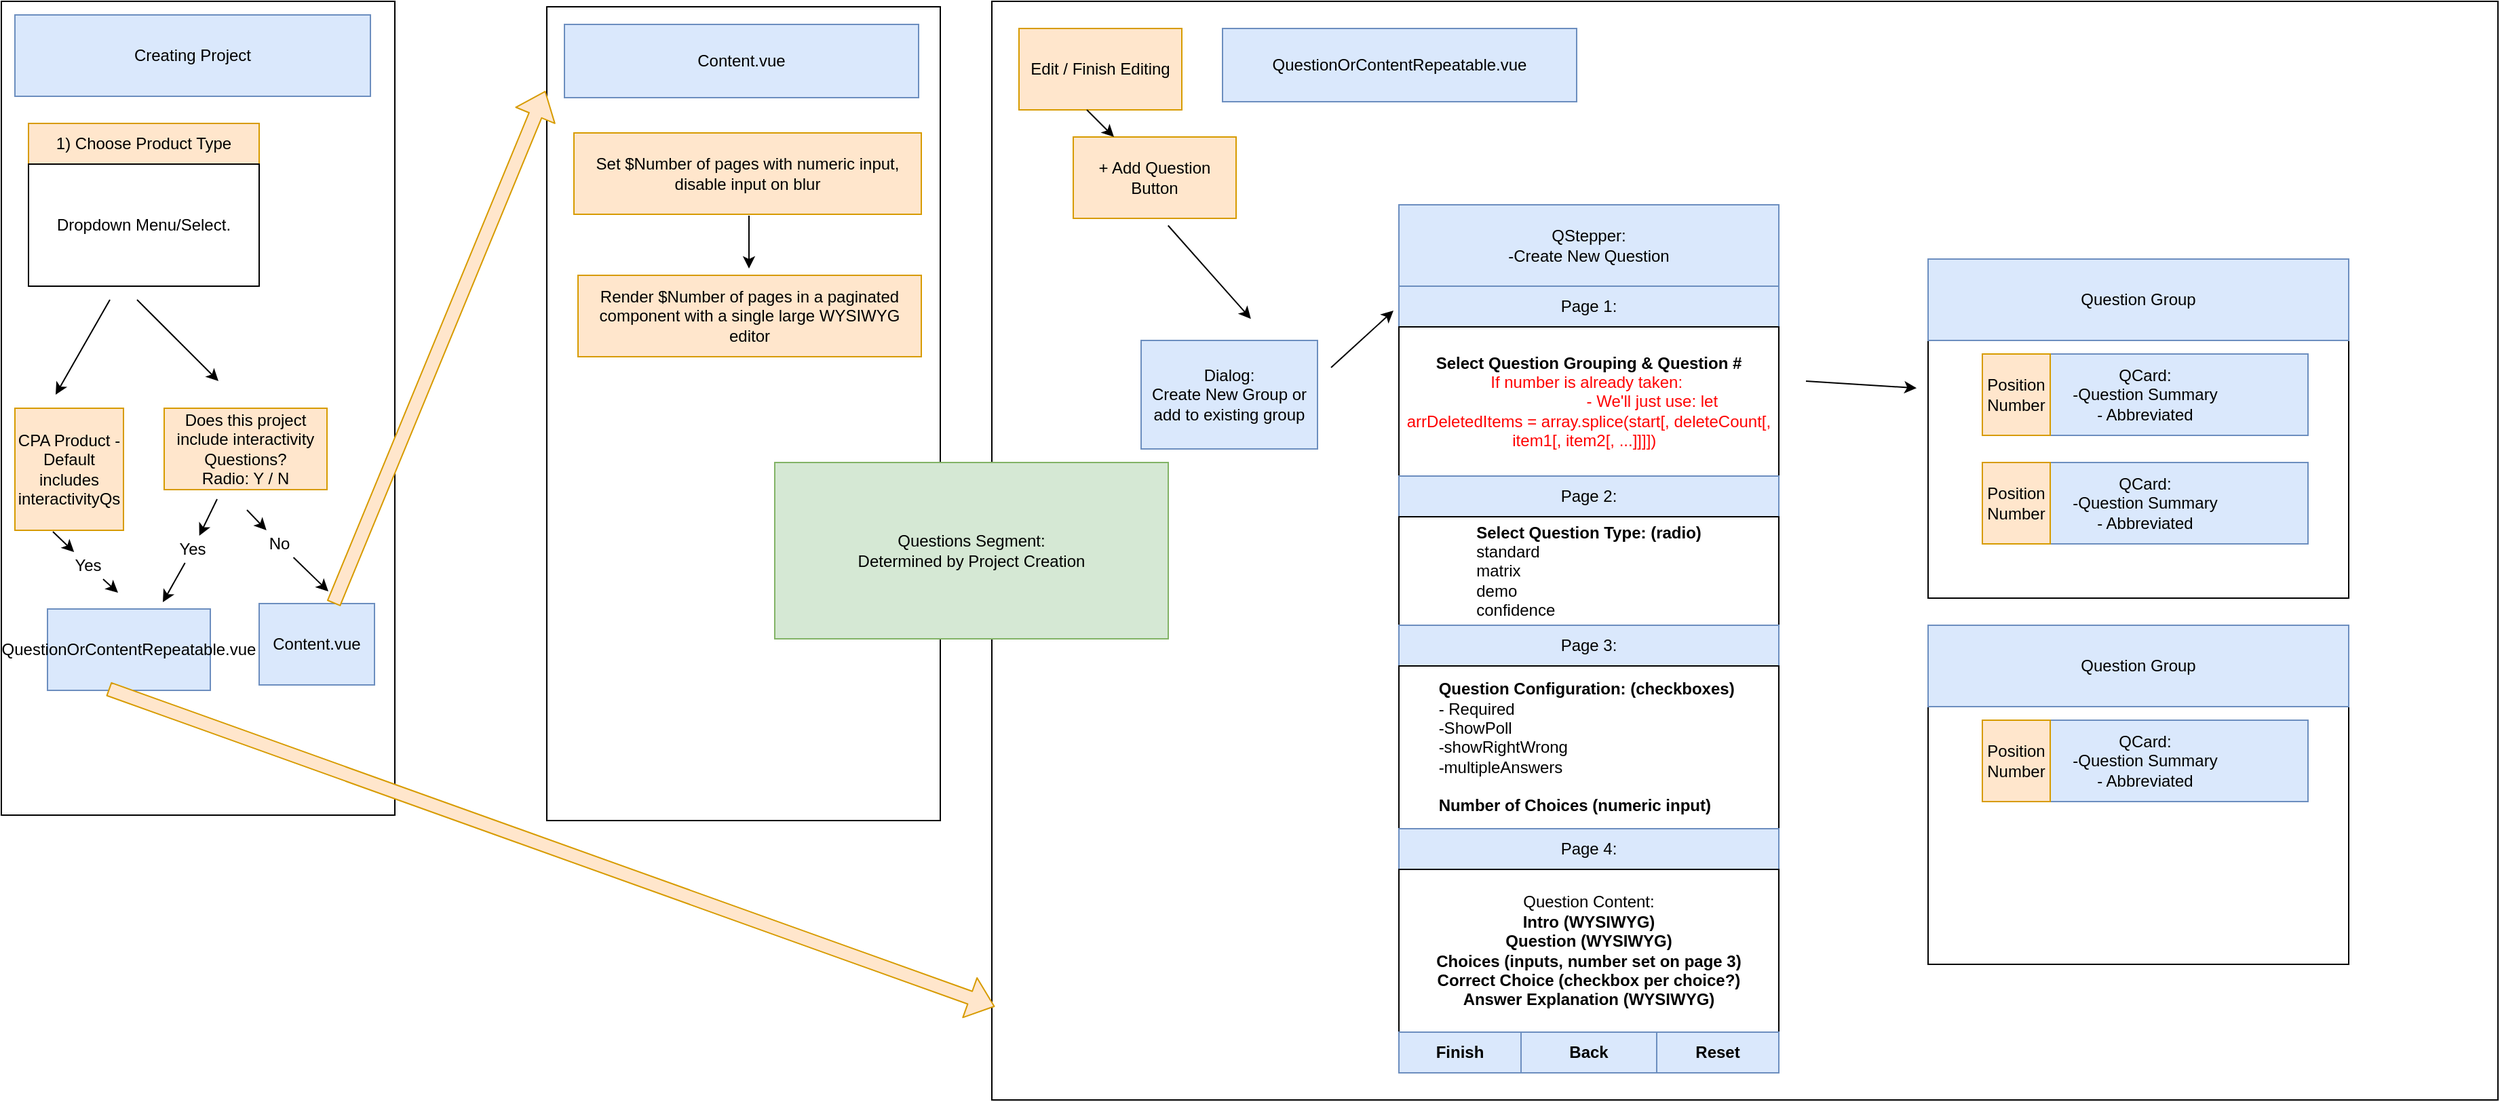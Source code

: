 <mxfile version="12.7.9" type="github">
  <diagram id="GjhX4Hwu-WbG158qiDcP" name="Page-1">
    <mxGraphModel dx="1422" dy="762" grid="1" gridSize="10" guides="0" tooltips="1" connect="0" arrows="0" fold="1" page="1" pageScale="1" pageWidth="1600" pageHeight="900" math="0" shadow="0">
      <root>
        <mxCell id="0" />
        <mxCell id="1" parent="0" />
        <mxCell id="i3TkYT_opd2rHaf6vOz7-32" value="" style="rounded=0;whiteSpace=wrap;html=1;" vertex="1" parent="1">
          <mxGeometry x="770" y="40" width="1110" height="810" as="geometry" />
        </mxCell>
        <mxCell id="i3TkYT_opd2rHaf6vOz7-52" value="" style="rounded=0;whiteSpace=wrap;html=1;" vertex="1" parent="1">
          <mxGeometry x="1460" y="230" width="310" height="250" as="geometry" />
        </mxCell>
        <mxCell id="i3TkYT_opd2rHaf6vOz7-2" value="" style="rounded=0;whiteSpace=wrap;html=1;align=center;" vertex="1" parent="1">
          <mxGeometry x="40" y="40" width="290" height="600" as="geometry" />
        </mxCell>
        <mxCell id="i3TkYT_opd2rHaf6vOz7-3" value="Creating Project" style="rounded=0;whiteSpace=wrap;html=1;fillColor=#dae8fc;strokeColor=#6c8ebf;" vertex="1" parent="1">
          <mxGeometry x="50" y="50" width="262" height="60" as="geometry" />
        </mxCell>
        <mxCell id="i3TkYT_opd2rHaf6vOz7-5" value="" style="rounded=0;whiteSpace=wrap;html=1;" vertex="1" parent="1">
          <mxGeometry x="60" y="130" width="170" height="120" as="geometry" />
        </mxCell>
        <mxCell id="i3TkYT_opd2rHaf6vOz7-4" value="1) Choose Product Type" style="rounded=0;whiteSpace=wrap;html=1;fillColor=#ffe6cc;strokeColor=#d79b00;" vertex="1" parent="1">
          <mxGeometry x="60" y="130" width="170" height="30" as="geometry" />
        </mxCell>
        <mxCell id="i3TkYT_opd2rHaf6vOz7-6" value="Dropdown Menu/Select." style="rounded=0;whiteSpace=wrap;html=1;" vertex="1" parent="1">
          <mxGeometry x="60" y="160" width="170" height="90" as="geometry" />
        </mxCell>
        <mxCell id="i3TkYT_opd2rHaf6vOz7-8" value="" style="endArrow=classic;html=1;" edge="1" parent="1">
          <mxGeometry width="50" height="50" relative="1" as="geometry">
            <mxPoint x="120" y="260" as="sourcePoint" />
            <mxPoint x="80" y="330" as="targetPoint" />
          </mxGeometry>
        </mxCell>
        <mxCell id="i3TkYT_opd2rHaf6vOz7-9" value="CPA Product - Default includes interactivityQs" style="rounded=0;whiteSpace=wrap;html=1;fillColor=#ffe6cc;strokeColor=#d79b00;" vertex="1" parent="1">
          <mxGeometry x="50" y="340" width="80" height="90" as="geometry" />
        </mxCell>
        <mxCell id="i3TkYT_opd2rHaf6vOz7-10" value="" style="endArrow=classic;html=1;" edge="1" parent="1">
          <mxGeometry width="50" height="50" relative="1" as="geometry">
            <mxPoint x="140" y="260" as="sourcePoint" />
            <mxPoint x="200" y="320" as="targetPoint" />
          </mxGeometry>
        </mxCell>
        <mxCell id="i3TkYT_opd2rHaf6vOz7-11" value="Does this project include interactivity Questions?&lt;br&gt;Radio: Y / N" style="rounded=0;whiteSpace=wrap;html=1;fillColor=#ffe6cc;strokeColor=#d79b00;" vertex="1" parent="1">
          <mxGeometry x="160" y="340" width="120" height="60" as="geometry" />
        </mxCell>
        <mxCell id="i3TkYT_opd2rHaf6vOz7-14" value="" style="endArrow=classic;html=1;" edge="1" parent="1" source="i3TkYT_opd2rHaf6vOz7-19">
          <mxGeometry width="50" height="50" relative="1" as="geometry">
            <mxPoint x="199" y="407" as="sourcePoint" />
            <mxPoint x="159" y="483" as="targetPoint" />
          </mxGeometry>
        </mxCell>
        <mxCell id="i3TkYT_opd2rHaf6vOz7-15" value="" style="endArrow=classic;html=1;" edge="1" parent="1" source="i3TkYT_opd2rHaf6vOz7-25">
          <mxGeometry width="50" height="50" relative="1" as="geometry">
            <mxPoint x="221" y="415" as="sourcePoint" />
            <mxPoint x="281" y="475" as="targetPoint" />
          </mxGeometry>
        </mxCell>
        <mxCell id="i3TkYT_opd2rHaf6vOz7-16" value="" style="endArrow=classic;html=1;" edge="1" parent="1" source="i3TkYT_opd2rHaf6vOz7-17">
          <mxGeometry width="50" height="50" relative="1" as="geometry">
            <mxPoint x="78" y="431" as="sourcePoint" />
            <mxPoint x="126" y="476" as="targetPoint" />
          </mxGeometry>
        </mxCell>
        <mxCell id="i3TkYT_opd2rHaf6vOz7-17" value="Yes" style="text;html=1;strokeColor=none;fillColor=none;align=center;verticalAlign=middle;whiteSpace=wrap;rounded=0;" vertex="1" parent="1">
          <mxGeometry x="84" y="446" width="40" height="20" as="geometry" />
        </mxCell>
        <mxCell id="i3TkYT_opd2rHaf6vOz7-18" value="" style="endArrow=classic;html=1;" edge="1" parent="1" target="i3TkYT_opd2rHaf6vOz7-17">
          <mxGeometry width="50" height="50" relative="1" as="geometry">
            <mxPoint x="78" y="431" as="sourcePoint" />
            <mxPoint x="126" y="476" as="targetPoint" />
          </mxGeometry>
        </mxCell>
        <mxCell id="i3TkYT_opd2rHaf6vOz7-19" value="Yes" style="text;html=1;strokeColor=none;fillColor=none;align=center;verticalAlign=middle;whiteSpace=wrap;rounded=0;" vertex="1" parent="1">
          <mxGeometry x="161" y="434" width="40" height="20" as="geometry" />
        </mxCell>
        <mxCell id="i3TkYT_opd2rHaf6vOz7-20" value="" style="endArrow=classic;html=1;" edge="1" parent="1" target="i3TkYT_opd2rHaf6vOz7-19">
          <mxGeometry width="50" height="50" relative="1" as="geometry">
            <mxPoint x="199" y="407" as="sourcePoint" />
            <mxPoint x="159" y="483" as="targetPoint" />
          </mxGeometry>
        </mxCell>
        <mxCell id="i3TkYT_opd2rHaf6vOz7-21" value="QuestionOrContentRepeatable.vue" style="rounded=0;whiteSpace=wrap;html=1;fillColor=#dae8fc;strokeColor=#6c8ebf;" vertex="1" parent="1">
          <mxGeometry x="74" y="488" width="120" height="60" as="geometry" />
        </mxCell>
        <mxCell id="i3TkYT_opd2rHaf6vOz7-22" value="Content.vue" style="rounded=0;whiteSpace=wrap;html=1;fillColor=#dae8fc;strokeColor=#6c8ebf;" vertex="1" parent="1">
          <mxGeometry x="230" y="484" width="85" height="60" as="geometry" />
        </mxCell>
        <mxCell id="i3TkYT_opd2rHaf6vOz7-24" value="" style="rounded=0;whiteSpace=wrap;html=1;align=center;" vertex="1" parent="1">
          <mxGeometry x="442" y="44" width="290" height="600" as="geometry" />
        </mxCell>
        <mxCell id="i3TkYT_opd2rHaf6vOz7-25" value="No" style="text;html=1;strokeColor=none;fillColor=none;align=center;verticalAlign=middle;whiteSpace=wrap;rounded=0;" vertex="1" parent="1">
          <mxGeometry x="225" y="430" width="40" height="20" as="geometry" />
        </mxCell>
        <mxCell id="i3TkYT_opd2rHaf6vOz7-26" value="" style="endArrow=classic;html=1;" edge="1" parent="1" target="i3TkYT_opd2rHaf6vOz7-25">
          <mxGeometry width="50" height="50" relative="1" as="geometry">
            <mxPoint x="221" y="415" as="sourcePoint" />
            <mxPoint x="281" y="475" as="targetPoint" />
          </mxGeometry>
        </mxCell>
        <mxCell id="i3TkYT_opd2rHaf6vOz7-27" value="Content.vue" style="rounded=0;whiteSpace=wrap;html=1;fillColor=#dae8fc;strokeColor=#6c8ebf;" vertex="1" parent="1">
          <mxGeometry x="455" y="57" width="261" height="54" as="geometry" />
        </mxCell>
        <mxCell id="i3TkYT_opd2rHaf6vOz7-28" value="Set $Number of pages with numeric input, disable input on blur" style="rounded=0;whiteSpace=wrap;html=1;fillColor=#ffe6cc;strokeColor=#d79b00;" vertex="1" parent="1">
          <mxGeometry x="462" y="137" width="256" height="60" as="geometry" />
        </mxCell>
        <mxCell id="i3TkYT_opd2rHaf6vOz7-29" value="" style="endArrow=classic;html=1;strokeColor=#000000;" edge="1" parent="1">
          <mxGeometry width="50" height="50" relative="1" as="geometry">
            <mxPoint x="591" y="198" as="sourcePoint" />
            <mxPoint x="591" y="237" as="targetPoint" />
          </mxGeometry>
        </mxCell>
        <mxCell id="i3TkYT_opd2rHaf6vOz7-30" value="Render $Number of pages in a paginated component with a single large WYSIWYG editor" style="rounded=0;whiteSpace=wrap;html=1;fillColor=#ffe6cc;strokeColor=#d79b00;" vertex="1" parent="1">
          <mxGeometry x="465" y="242" width="253" height="60" as="geometry" />
        </mxCell>
        <mxCell id="i3TkYT_opd2rHaf6vOz7-23" value="" style="shape=flexArrow;endArrow=classic;html=1;strokeColor=#d79b00;fillColor=#ffe6cc;" edge="1" parent="1" source="i3TkYT_opd2rHaf6vOz7-22">
          <mxGeometry width="50" height="50" relative="1" as="geometry">
            <mxPoint x="345" y="329" as="sourcePoint" />
            <mxPoint x="441" y="106" as="targetPoint" />
          </mxGeometry>
        </mxCell>
        <mxCell id="i3TkYT_opd2rHaf6vOz7-31" value="" style="shape=flexArrow;endArrow=classic;html=1;strokeColor=#d79b00;exitX=0.375;exitY=0.983;exitDx=0;exitDy=0;exitPerimeter=0;entryX=0.002;entryY=0.915;entryDx=0;entryDy=0;entryPerimeter=0;fillColor=#ffe6cc;" edge="1" parent="1" source="i3TkYT_opd2rHaf6vOz7-21" target="i3TkYT_opd2rHaf6vOz7-32">
          <mxGeometry width="50" height="50" relative="1" as="geometry">
            <mxPoint x="123" y="567" as="sourcePoint" />
            <mxPoint x="173" y="724" as="targetPoint" />
          </mxGeometry>
        </mxCell>
        <mxCell id="i3TkYT_opd2rHaf6vOz7-33" value="QuestionOrContentRepeatable.vue" style="rounded=0;whiteSpace=wrap;html=1;fillColor=#dae8fc;strokeColor=#6c8ebf;" vertex="1" parent="1">
          <mxGeometry x="940" y="60" width="261" height="54" as="geometry" />
        </mxCell>
        <mxCell id="i3TkYT_opd2rHaf6vOz7-34" value="+ Add Question Button" style="rounded=0;whiteSpace=wrap;html=1;fillColor=#ffe6cc;strokeColor=#d79b00;" vertex="1" parent="1">
          <mxGeometry x="830" y="140" width="120" height="60" as="geometry" />
        </mxCell>
        <mxCell id="i3TkYT_opd2rHaf6vOz7-35" value="" style="endArrow=classic;html=1;strokeColor=#000000;entryX=0.172;entryY=0.289;entryDx=0;entryDy=0;entryPerimeter=0;exitX=0.117;exitY=0.204;exitDx=0;exitDy=0;exitPerimeter=0;" edge="1" parent="1" source="i3TkYT_opd2rHaf6vOz7-32" target="i3TkYT_opd2rHaf6vOz7-32">
          <mxGeometry width="50" height="50" relative="1" as="geometry">
            <mxPoint x="960" y="180" as="sourcePoint" />
            <mxPoint x="1050" y="200" as="targetPoint" />
          </mxGeometry>
        </mxCell>
        <mxCell id="i3TkYT_opd2rHaf6vOz7-36" value="QStepper:&lt;br&gt;-Create New Question" style="rounded=0;whiteSpace=wrap;html=1;fillColor=#dae8fc;strokeColor=#6c8ebf;" vertex="1" parent="1">
          <mxGeometry x="1070" y="190" width="280" height="60" as="geometry" />
        </mxCell>
        <mxCell id="i3TkYT_opd2rHaf6vOz7-37" value="Page 1:" style="rounded=0;whiteSpace=wrap;html=1;fillColor=#dae8fc;strokeColor=#6c8ebf;" vertex="1" parent="1">
          <mxGeometry x="1070" y="250" width="280" height="30" as="geometry" />
        </mxCell>
        <mxCell id="i3TkYT_opd2rHaf6vOz7-38" value="&lt;b&gt;Select Question Grouping &amp;amp; Question #&lt;/b&gt;&lt;br&gt;&lt;div&gt;&lt;font color=&quot;#ff0000&quot;&gt;If number is already taken:&amp;nbsp;&lt;/font&gt;&lt;/div&gt;&lt;div&gt;&lt;font color=&quot;#ff0000&quot;&gt;&amp;nbsp; &amp;nbsp; &amp;nbsp; &amp;nbsp; &amp;nbsp; &amp;nbsp; &amp;nbsp; &amp;nbsp; &amp;nbsp; &amp;nbsp; &amp;nbsp; &amp;nbsp; &amp;nbsp; &amp;nbsp; - We&#39;ll just use: let arrDeletedItems = array.splice(start[, deleteCount[, item1[, item2[, ...]]]])&amp;nbsp;&amp;nbsp;&lt;/font&gt;&lt;/div&gt;" style="rounded=0;whiteSpace=wrap;html=1;" vertex="1" parent="1">
          <mxGeometry x="1070" y="280" width="280" height="110" as="geometry" />
        </mxCell>
        <mxCell id="i3TkYT_opd2rHaf6vOz7-39" value="Page 2:" style="rounded=0;whiteSpace=wrap;html=1;fillColor=#dae8fc;strokeColor=#6c8ebf;" vertex="1" parent="1">
          <mxGeometry x="1070" y="390" width="280" height="30" as="geometry" />
        </mxCell>
        <mxCell id="i3TkYT_opd2rHaf6vOz7-41" value="&lt;b&gt;Select Question Type: (radio)&lt;/b&gt;&lt;br&gt;&lt;div style=&quot;text-align: left&quot;&gt;&lt;span&gt;standard&lt;/span&gt;&lt;/div&gt;&lt;div style=&quot;text-align: left&quot;&gt;&lt;span&gt;matrix&lt;/span&gt;&lt;/div&gt;&lt;div style=&quot;text-align: left&quot;&gt;&lt;span&gt;demo&lt;/span&gt;&lt;/div&gt;&lt;div style=&quot;text-align: left&quot;&gt;&lt;span&gt;confidence&lt;/span&gt;&lt;/div&gt;" style="rounded=0;whiteSpace=wrap;html=1;" vertex="1" parent="1">
          <mxGeometry x="1070" y="420" width="280" height="80" as="geometry" />
        </mxCell>
        <mxCell id="i3TkYT_opd2rHaf6vOz7-42" value="Page 3:" style="rounded=0;whiteSpace=wrap;html=1;fillColor=#dae8fc;strokeColor=#6c8ebf;" vertex="1" parent="1">
          <mxGeometry x="1070" y="500" width="280" height="30" as="geometry" />
        </mxCell>
        <mxCell id="i3TkYT_opd2rHaf6vOz7-43" value="&lt;b&gt;Question Configuration: (checkboxes)&lt;/b&gt;&amp;nbsp;&lt;br&gt;&lt;div style=&quot;text-align: left&quot;&gt;&lt;span&gt;- Required&amp;nbsp;&lt;/span&gt;&lt;/div&gt;&lt;div style=&quot;text-align: left&quot;&gt;&lt;span&gt;-ShowPoll&amp;nbsp;&lt;/span&gt;&lt;/div&gt;&lt;div style=&quot;text-align: left&quot;&gt;&lt;span&gt;-showRightWrong&amp;nbsp;&lt;/span&gt;&lt;/div&gt;&lt;div style=&quot;text-align: left&quot;&gt;&lt;span&gt;-multipleAnswers&lt;/span&gt;&lt;/div&gt;&lt;div style=&quot;text-align: left&quot;&gt;&lt;span&gt;&lt;br&gt;&lt;/span&gt;&lt;/div&gt;&lt;div style=&quot;text-align: left&quot;&gt;&lt;span&gt;&lt;b&gt;Number of Choices (numeric input)&lt;/b&gt;&lt;/span&gt;&lt;/div&gt;" style="rounded=0;whiteSpace=wrap;html=1;" vertex="1" parent="1">
          <mxGeometry x="1070" y="530" width="280" height="120" as="geometry" />
        </mxCell>
        <mxCell id="i3TkYT_opd2rHaf6vOz7-45" value="Page 4:" style="rounded=0;whiteSpace=wrap;html=1;fillColor=#dae8fc;strokeColor=#6c8ebf;" vertex="1" parent="1">
          <mxGeometry x="1070" y="650" width="280" height="30" as="geometry" />
        </mxCell>
        <mxCell id="i3TkYT_opd2rHaf6vOz7-46" value="Question Content:&lt;br&gt;&lt;b&gt;Intro (WYSIWYG)&lt;br&gt;Question (WYSIWYG)&lt;br&gt;Choices (inputs, number set on page 3)&lt;br&gt;Correct Choice (checkbox per choice?)&lt;br&gt;Answer Explanation (WYSIWYG)&lt;/b&gt;" style="rounded=0;whiteSpace=wrap;html=1;" vertex="1" parent="1">
          <mxGeometry x="1070" y="680" width="280" height="120" as="geometry" />
        </mxCell>
        <mxCell id="i3TkYT_opd2rHaf6vOz7-47" value="&lt;b&gt;Finish&lt;/b&gt;" style="rounded=0;whiteSpace=wrap;html=1;fillColor=#dae8fc;strokeColor=#6c8ebf;" vertex="1" parent="1">
          <mxGeometry x="1070" y="800" width="90" height="30" as="geometry" />
        </mxCell>
        <mxCell id="i3TkYT_opd2rHaf6vOz7-48" value="&lt;b&gt;Back&lt;/b&gt;" style="rounded=0;whiteSpace=wrap;html=1;fillColor=#dae8fc;strokeColor=#6c8ebf;" vertex="1" parent="1">
          <mxGeometry x="1160" y="800" width="100" height="30" as="geometry" />
        </mxCell>
        <mxCell id="i3TkYT_opd2rHaf6vOz7-49" value="&lt;b&gt;Reset&lt;/b&gt;" style="rounded=0;whiteSpace=wrap;html=1;fillColor=#dae8fc;strokeColor=#6c8ebf;" vertex="1" parent="1">
          <mxGeometry x="1260" y="800" width="90" height="30" as="geometry" />
        </mxCell>
        <mxCell id="i3TkYT_opd2rHaf6vOz7-50" value="" style="endArrow=classic;html=1;strokeColor=#000000;entryX=0.614;entryY=0.352;entryDx=0;entryDy=0;entryPerimeter=0;" edge="1" parent="1" target="i3TkYT_opd2rHaf6vOz7-32">
          <mxGeometry width="50" height="50" relative="1" as="geometry">
            <mxPoint x="1370" y="320" as="sourcePoint" />
            <mxPoint x="1460" y="340" as="targetPoint" />
          </mxGeometry>
        </mxCell>
        <mxCell id="i3TkYT_opd2rHaf6vOz7-51" value="QCard:&lt;br&gt;-Question Summary&lt;br&gt;- Abbreviated" style="rounded=0;whiteSpace=wrap;html=1;fillColor=#dae8fc;strokeColor=#6c8ebf;align=center;" vertex="1" parent="1">
          <mxGeometry x="1500" y="300" width="240" height="60" as="geometry" />
        </mxCell>
        <mxCell id="i3TkYT_opd2rHaf6vOz7-53" value="Question Group" style="rounded=0;whiteSpace=wrap;html=1;fillColor=#dae8fc;strokeColor=#6c8ebf;" vertex="1" parent="1">
          <mxGeometry x="1460" y="230" width="310" height="60" as="geometry" />
        </mxCell>
        <mxCell id="i3TkYT_opd2rHaf6vOz7-54" value="Position&lt;br&gt;Number" style="rounded=0;whiteSpace=wrap;html=1;fillColor=#ffe6cc;strokeColor=#d79b00;" vertex="1" parent="1">
          <mxGeometry x="1500" y="300" width="50" height="60" as="geometry" />
        </mxCell>
        <mxCell id="i3TkYT_opd2rHaf6vOz7-55" value="Edit / Finish Editing" style="rounded=0;whiteSpace=wrap;html=1;fillColor=#ffe6cc;strokeColor=#d79b00;" vertex="1" parent="1">
          <mxGeometry x="790" y="60" width="120" height="60" as="geometry" />
        </mxCell>
        <mxCell id="i3TkYT_opd2rHaf6vOz7-56" value="" style="endArrow=classic;html=1;strokeColor=#000000;" edge="1" parent="1" target="i3TkYT_opd2rHaf6vOz7-34">
          <mxGeometry width="50" height="50" relative="1" as="geometry">
            <mxPoint x="840" y="120" as="sourcePoint" />
            <mxPoint x="890" y="70" as="targetPoint" />
          </mxGeometry>
        </mxCell>
        <mxCell id="i3TkYT_opd2rHaf6vOz7-57" value="Questions Segment:&lt;br&gt;Determined by Project Creation" style="rounded=0;whiteSpace=wrap;html=1;fillColor=#d5e8d4;strokeColor=#82b366;" vertex="1" parent="1">
          <mxGeometry x="610" y="380" width="290" height="130" as="geometry" />
        </mxCell>
        <mxCell id="i3TkYT_opd2rHaf6vOz7-60" value="Dialog:&lt;br&gt;Create New Group or add to existing group" style="rounded=0;whiteSpace=wrap;html=1;align=center;fillColor=#dae8fc;strokeColor=#6c8ebf;" vertex="1" parent="1">
          <mxGeometry x="880" y="290" width="130" height="80" as="geometry" />
        </mxCell>
        <mxCell id="i3TkYT_opd2rHaf6vOz7-61" value="" style="endArrow=classic;html=1;strokeColor=#000000;" edge="1" parent="1">
          <mxGeometry width="50" height="50" relative="1" as="geometry">
            <mxPoint x="1020" y="310" as="sourcePoint" />
            <mxPoint x="1066" y="268" as="targetPoint" />
          </mxGeometry>
        </mxCell>
        <mxCell id="i3TkYT_opd2rHaf6vOz7-62" value="" style="rounded=0;whiteSpace=wrap;html=1;" vertex="1" parent="1">
          <mxGeometry x="1460" y="500" width="310" height="250" as="geometry" />
        </mxCell>
        <mxCell id="i3TkYT_opd2rHaf6vOz7-63" value="QCard:&lt;br&gt;-Question Summary&lt;br&gt;- Abbreviated" style="rounded=0;whiteSpace=wrap;html=1;fillColor=#dae8fc;strokeColor=#6c8ebf;align=center;" vertex="1" parent="1">
          <mxGeometry x="1500" y="570" width="240" height="60" as="geometry" />
        </mxCell>
        <mxCell id="i3TkYT_opd2rHaf6vOz7-64" value="Question Group" style="rounded=0;whiteSpace=wrap;html=1;fillColor=#dae8fc;strokeColor=#6c8ebf;" vertex="1" parent="1">
          <mxGeometry x="1460" y="500" width="310" height="60" as="geometry" />
        </mxCell>
        <mxCell id="i3TkYT_opd2rHaf6vOz7-65" value="Position&lt;br&gt;Number" style="rounded=0;whiteSpace=wrap;html=1;fillColor=#ffe6cc;strokeColor=#d79b00;" vertex="1" parent="1">
          <mxGeometry x="1500" y="570" width="50" height="60" as="geometry" />
        </mxCell>
        <mxCell id="i3TkYT_opd2rHaf6vOz7-66" value="QCard:&lt;br&gt;-Question Summary&lt;br&gt;- Abbreviated" style="rounded=0;whiteSpace=wrap;html=1;fillColor=#dae8fc;strokeColor=#6c8ebf;align=center;" vertex="1" parent="1">
          <mxGeometry x="1500" y="380" width="240" height="60" as="geometry" />
        </mxCell>
        <mxCell id="i3TkYT_opd2rHaf6vOz7-67" value="Position&lt;br&gt;Number" style="rounded=0;whiteSpace=wrap;html=1;fillColor=#ffe6cc;strokeColor=#d79b00;" vertex="1" parent="1">
          <mxGeometry x="1500" y="380" width="50" height="60" as="geometry" />
        </mxCell>
      </root>
    </mxGraphModel>
  </diagram>
</mxfile>
